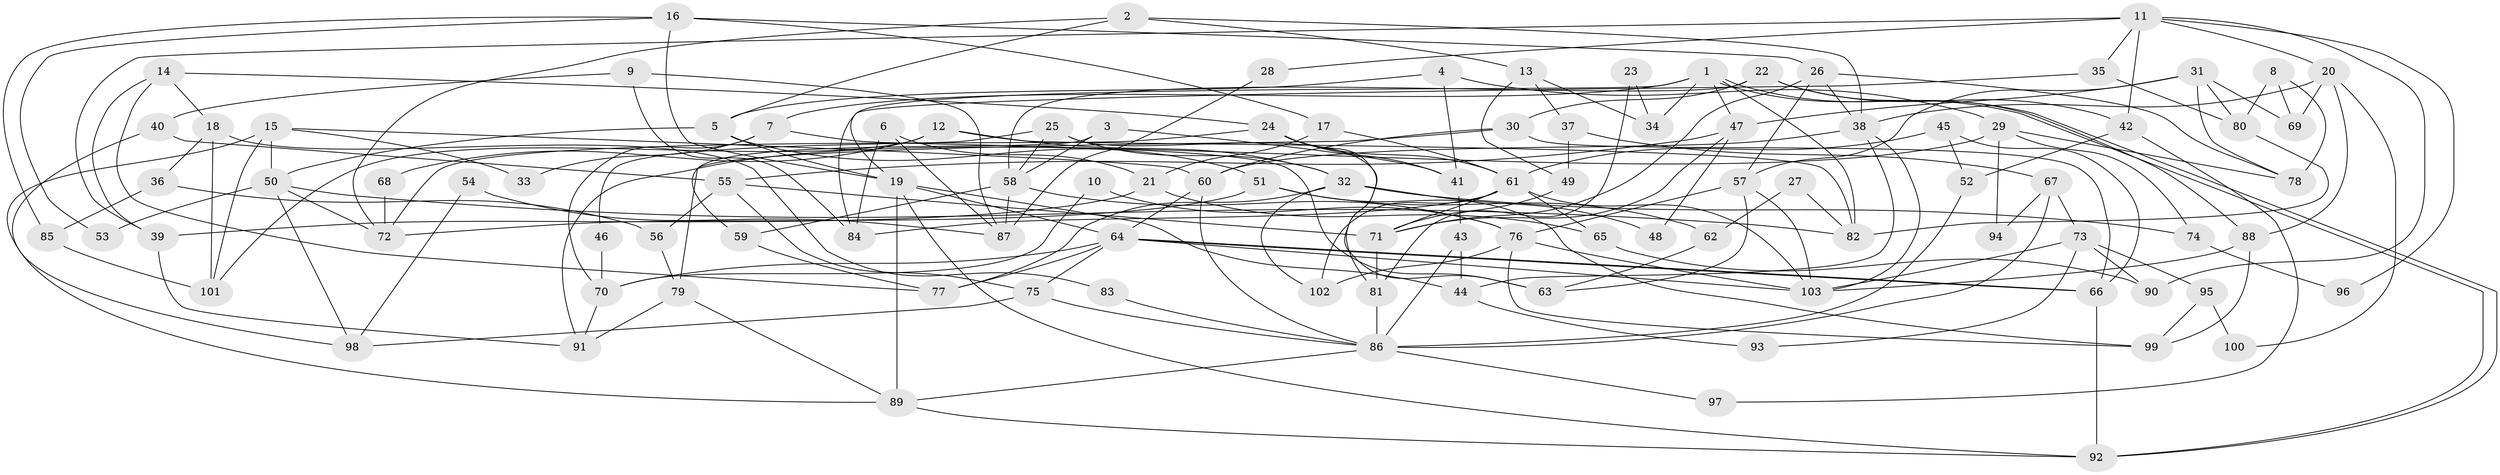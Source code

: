 // coarse degree distribution, {7: 0.08333333333333333, 4: 0.20833333333333334, 3: 0.18055555555555555, 6: 0.06944444444444445, 5: 0.1527777777777778, 2: 0.16666666666666666, 8: 0.09722222222222222, 9: 0.027777777777777776, 10: 0.013888888888888888}
// Generated by graph-tools (version 1.1) at 2025/23/03/03/25 07:23:59]
// undirected, 103 vertices, 206 edges
graph export_dot {
graph [start="1"]
  node [color=gray90,style=filled];
  1;
  2;
  3;
  4;
  5;
  6;
  7;
  8;
  9;
  10;
  11;
  12;
  13;
  14;
  15;
  16;
  17;
  18;
  19;
  20;
  21;
  22;
  23;
  24;
  25;
  26;
  27;
  28;
  29;
  30;
  31;
  32;
  33;
  34;
  35;
  36;
  37;
  38;
  39;
  40;
  41;
  42;
  43;
  44;
  45;
  46;
  47;
  48;
  49;
  50;
  51;
  52;
  53;
  54;
  55;
  56;
  57;
  58;
  59;
  60;
  61;
  62;
  63;
  64;
  65;
  66;
  67;
  68;
  69;
  70;
  71;
  72;
  73;
  74;
  75;
  76;
  77;
  78;
  79;
  80;
  81;
  82;
  83;
  84;
  85;
  86;
  87;
  88;
  89;
  90;
  91;
  92;
  93;
  94;
  95;
  96;
  97;
  98;
  99;
  100;
  101;
  102;
  103;
  1 -- 19;
  1 -- 92;
  1 -- 92;
  1 -- 7;
  1 -- 34;
  1 -- 47;
  1 -- 82;
  2 -- 5;
  2 -- 38;
  2 -- 13;
  2 -- 72;
  3 -- 41;
  3 -- 58;
  3 -- 59;
  4 -- 29;
  4 -- 5;
  4 -- 41;
  5 -- 19;
  5 -- 50;
  5 -- 51;
  6 -- 84;
  6 -- 87;
  6 -- 21;
  7 -- 70;
  7 -- 33;
  7 -- 63;
  8 -- 69;
  8 -- 78;
  8 -- 80;
  9 -- 84;
  9 -- 40;
  9 -- 87;
  10 -- 70;
  10 -- 76;
  11 -- 20;
  11 -- 42;
  11 -- 28;
  11 -- 35;
  11 -- 39;
  11 -- 90;
  11 -- 96;
  12 -- 101;
  12 -- 82;
  12 -- 32;
  12 -- 68;
  13 -- 37;
  13 -- 34;
  13 -- 49;
  14 -- 39;
  14 -- 77;
  14 -- 18;
  14 -- 24;
  15 -- 89;
  15 -- 60;
  15 -- 33;
  15 -- 50;
  15 -- 101;
  16 -- 26;
  16 -- 19;
  16 -- 17;
  16 -- 53;
  16 -- 85;
  17 -- 61;
  17 -- 21;
  18 -- 101;
  18 -- 36;
  18 -- 83;
  19 -- 64;
  19 -- 92;
  19 -- 44;
  19 -- 89;
  20 -- 38;
  20 -- 88;
  20 -- 69;
  20 -- 100;
  21 -- 39;
  21 -- 65;
  22 -- 88;
  22 -- 58;
  22 -- 30;
  22 -- 42;
  23 -- 81;
  23 -- 34;
  24 -- 81;
  24 -- 41;
  24 -- 61;
  24 -- 72;
  25 -- 63;
  25 -- 58;
  25 -- 32;
  25 -- 46;
  26 -- 57;
  26 -- 71;
  26 -- 38;
  26 -- 78;
  27 -- 82;
  27 -- 62;
  28 -- 87;
  29 -- 91;
  29 -- 78;
  29 -- 74;
  29 -- 94;
  30 -- 60;
  30 -- 66;
  30 -- 79;
  31 -- 80;
  31 -- 57;
  31 -- 47;
  31 -- 69;
  31 -- 78;
  32 -- 48;
  32 -- 74;
  32 -- 77;
  32 -- 102;
  35 -- 80;
  35 -- 84;
  36 -- 56;
  36 -- 85;
  37 -- 67;
  37 -- 49;
  38 -- 44;
  38 -- 60;
  38 -- 103;
  39 -- 91;
  40 -- 55;
  40 -- 98;
  41 -- 43;
  42 -- 52;
  42 -- 97;
  43 -- 86;
  43 -- 44;
  44 -- 93;
  45 -- 61;
  45 -- 66;
  45 -- 52;
  46 -- 70;
  47 -- 48;
  47 -- 55;
  47 -- 71;
  49 -- 71;
  50 -- 72;
  50 -- 53;
  50 -- 82;
  50 -- 98;
  51 -- 72;
  51 -- 62;
  51 -- 99;
  52 -- 86;
  54 -- 87;
  54 -- 98;
  55 -- 71;
  55 -- 56;
  55 -- 75;
  56 -- 79;
  57 -- 103;
  57 -- 76;
  57 -- 63;
  58 -- 59;
  58 -- 76;
  58 -- 87;
  59 -- 77;
  60 -- 64;
  60 -- 86;
  61 -- 103;
  61 -- 65;
  61 -- 71;
  61 -- 84;
  61 -- 102;
  62 -- 63;
  64 -- 75;
  64 -- 66;
  64 -- 66;
  64 -- 70;
  64 -- 77;
  64 -- 103;
  65 -- 90;
  66 -- 92;
  67 -- 73;
  67 -- 86;
  67 -- 94;
  68 -- 72;
  70 -- 91;
  71 -- 81;
  73 -- 103;
  73 -- 90;
  73 -- 93;
  73 -- 95;
  74 -- 96;
  75 -- 86;
  75 -- 98;
  76 -- 102;
  76 -- 103;
  76 -- 99;
  79 -- 89;
  79 -- 91;
  80 -- 82;
  81 -- 86;
  83 -- 86;
  85 -- 101;
  86 -- 89;
  86 -- 97;
  88 -- 103;
  88 -- 99;
  89 -- 92;
  95 -- 99;
  95 -- 100;
}
